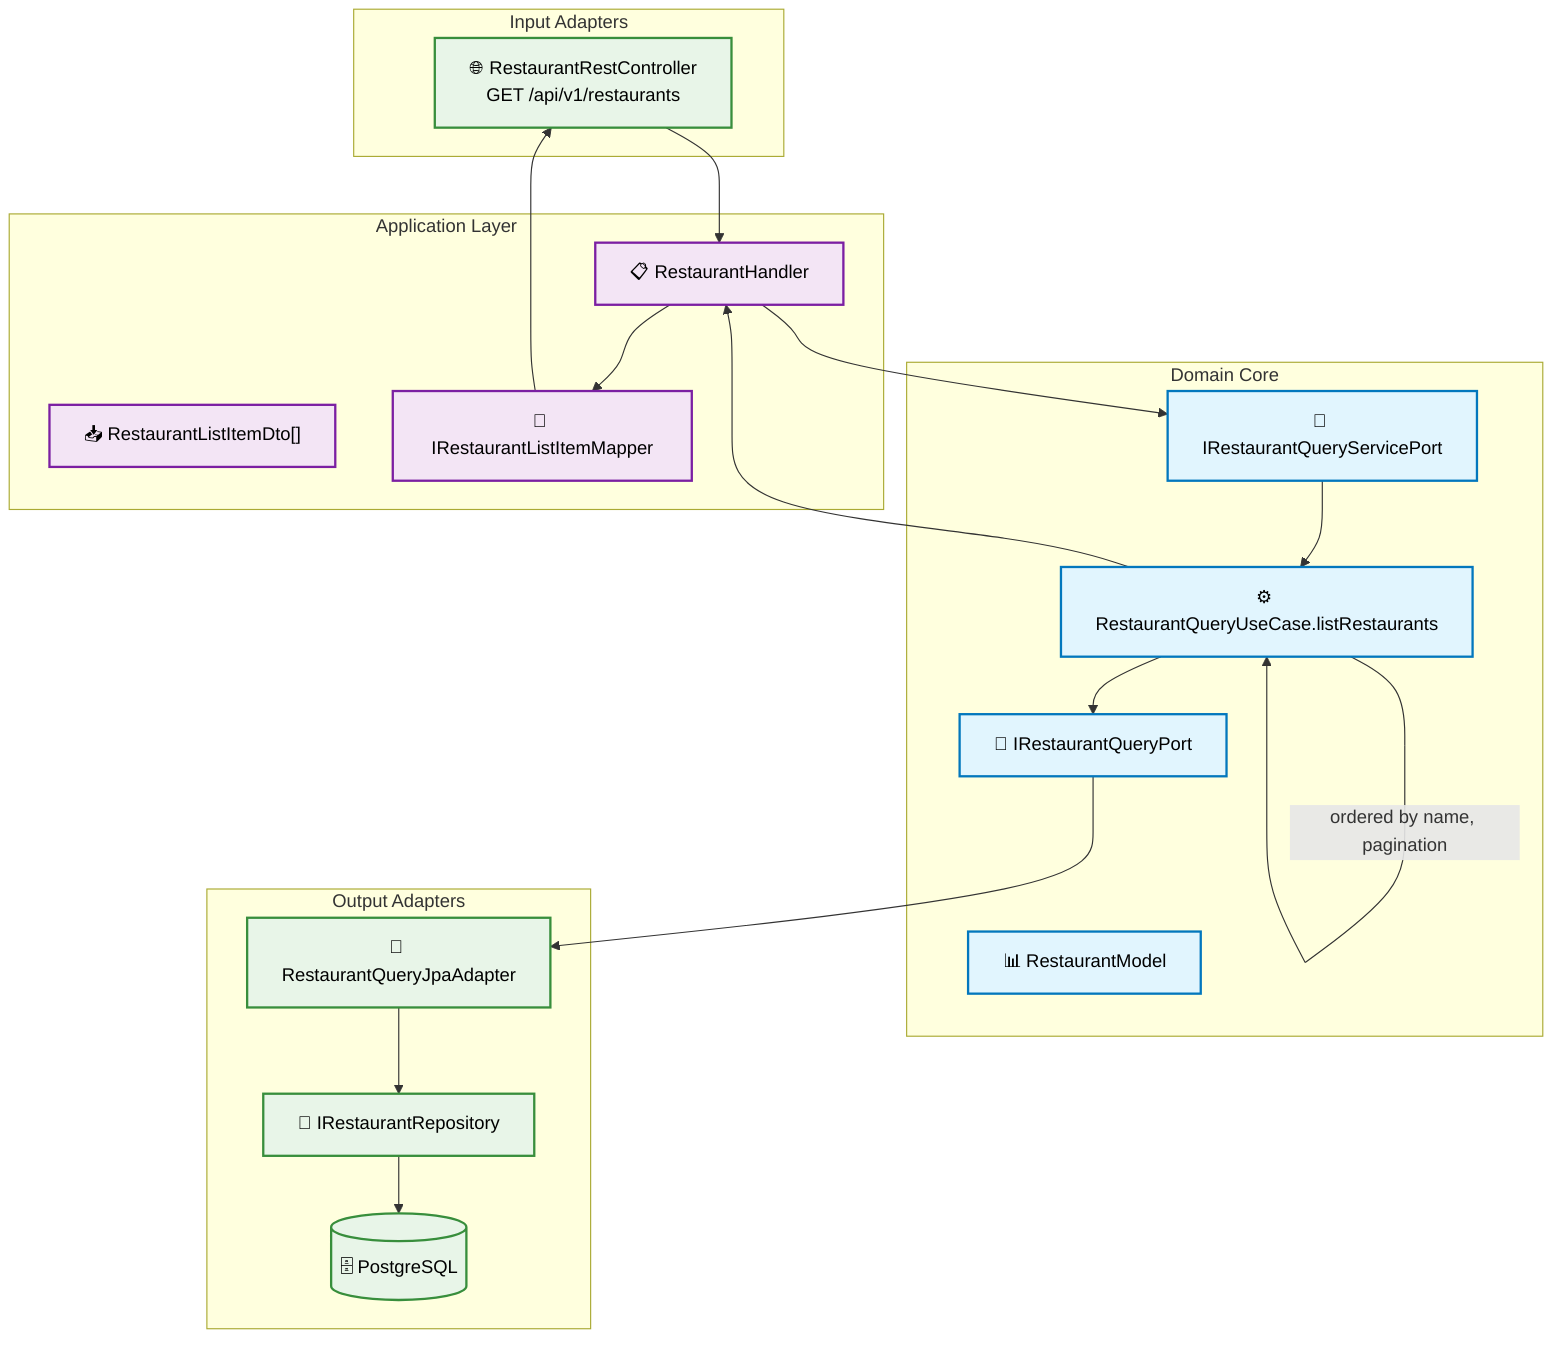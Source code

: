 graph TB
    %% HU-009: List Restaurants (high contrast)

    subgraph "Input Adapters"
        REST["🌐 RestaurantRestController\nGET /api/v1/restaurants"]
    end

    subgraph "Application Layer"
        HANDLER["📋 RestaurantHandler"]
        RES_DTO["📥 RestaurantListItemDto[]"]
        RES_MAP["🔄 IRestaurantListItemMapper"]
    end

    subgraph "Domain Core"
        MODEL["📊 RestaurantModel"]
        USECASE["⚙️ RestaurantQueryUseCase.listRestaurants"]
        API_PORT["🔌 IRestaurantQueryServicePort"]
        SPI_PORT["🔌 IRestaurantQueryPort"]
    end

    subgraph "Output Adapters"
        JPA_ADAPTER["💾 RestaurantQueryJpaAdapter"]
        REPO["🏪 IRestaurantRepository"]
        DB[("🗄️ PostgreSQL")]
    end

    REST --> HANDLER
    HANDLER --> API_PORT
    API_PORT --> USECASE
    USECASE --> SPI_PORT
    SPI_PORT --> JPA_ADAPTER
    JPA_ADAPTER --> REPO
    REPO --> DB
    USECASE --> HANDLER
    HANDLER --> RES_MAP
    RES_MAP --> REST

    %% Notes
    USECASE --> |"ordered by name, pagination"| USECASE

    %% Styles
    classDef domain fill:#e1f5fe,stroke:#0277bd,stroke-width:2px,color:#000000
    classDef app fill:#f3e5f5,stroke:#7b1fa2,stroke-width:2px,color:#000000
    classDef infra fill:#e8f5e8,stroke:#388e3c,stroke-width:2px,color:#000000

    class MODEL,USECASE,API_PORT,SPI_PORT domain
    class HANDLER,RES_DTO,RES_MAP app
    class REST,JPA_ADAPTER,REPO,DB infra